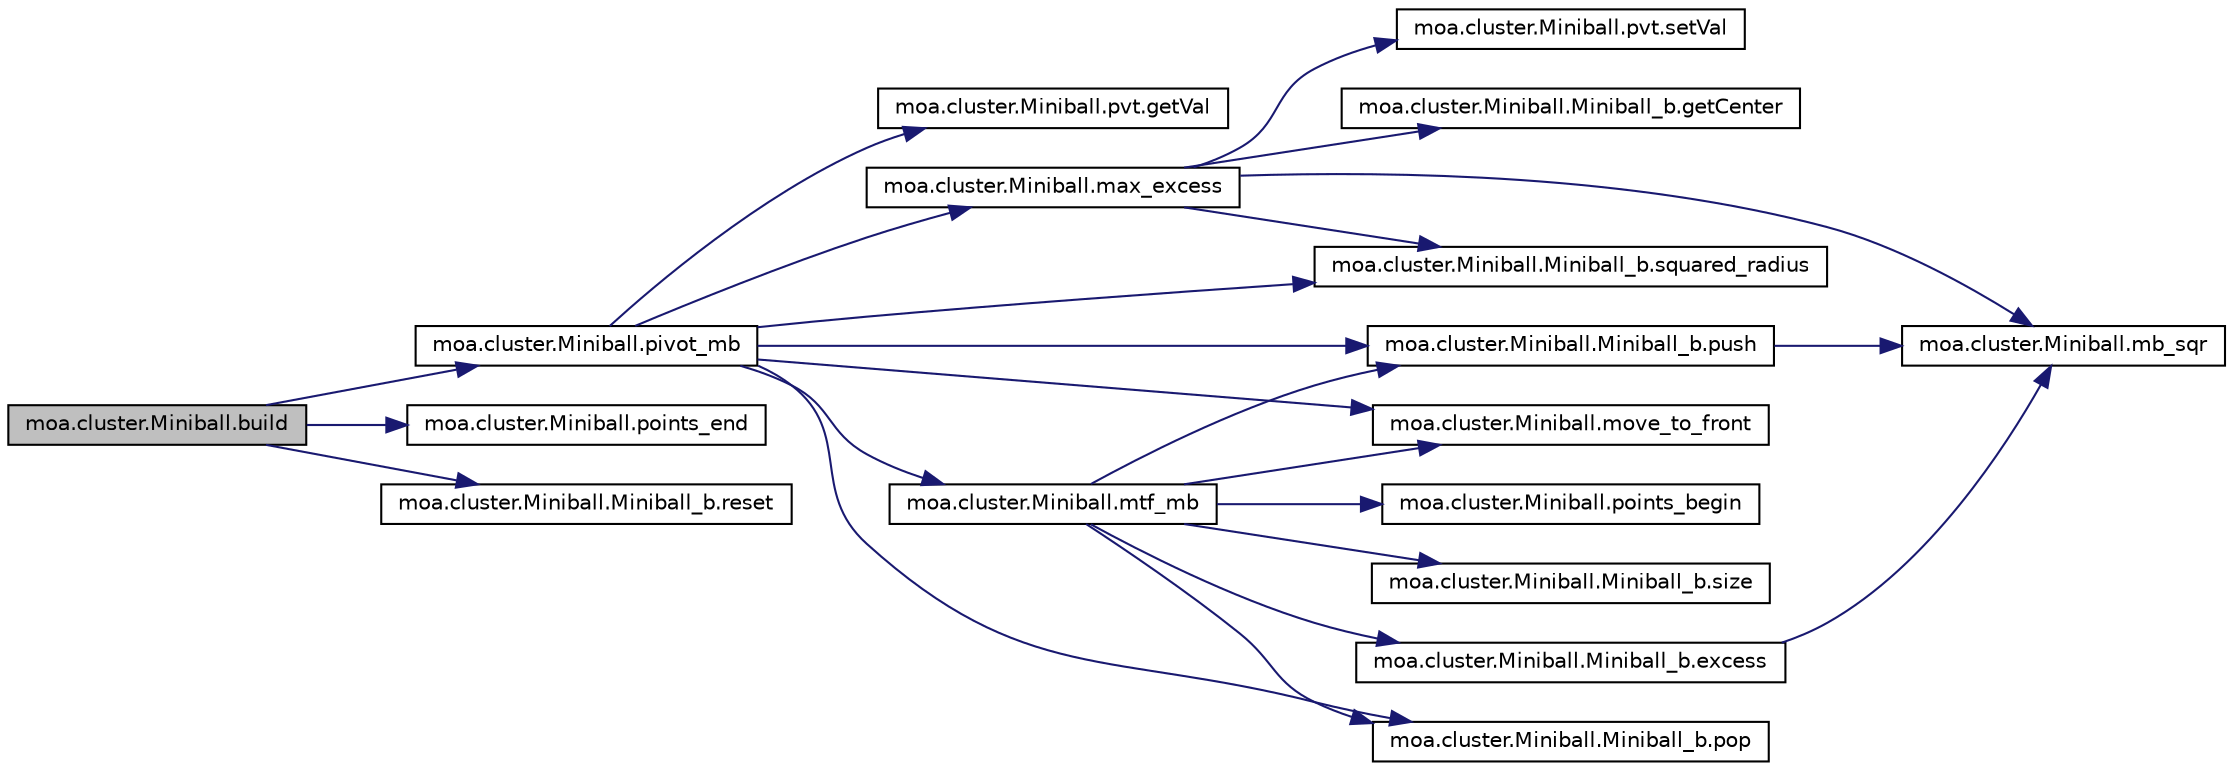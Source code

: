 digraph G
{
  edge [fontname="Helvetica",fontsize="10",labelfontname="Helvetica",labelfontsize="10"];
  node [fontname="Helvetica",fontsize="10",shape=record];
  rankdir=LR;
  Node1 [label="moa.cluster.Miniball.build",height=0.2,width=0.4,color="black", fillcolor="grey75", style="filled" fontcolor="black"];
  Node1 -> Node2 [color="midnightblue",fontsize="10",style="solid",fontname="Helvetica"];
  Node2 [label="moa.cluster.Miniball.pivot_mb",height=0.2,width=0.4,color="black", fillcolor="white", style="filled",URL="$classmoa_1_1cluster_1_1Miniball.html#ac63e75cfc91104da508dbd5205ffd77d"];
  Node2 -> Node3 [color="midnightblue",fontsize="10",style="solid",fontname="Helvetica"];
  Node3 [label="moa.cluster.Miniball.pvt.getVal",height=0.2,width=0.4,color="black", fillcolor="white", style="filled",URL="$classmoa_1_1cluster_1_1Miniball_1_1pvt.html#a6552e03896260537692d738914256400"];
  Node2 -> Node4 [color="midnightblue",fontsize="10",style="solid",fontname="Helvetica"];
  Node4 [label="moa.cluster.Miniball.max_excess",height=0.2,width=0.4,color="black", fillcolor="white", style="filled",URL="$classmoa_1_1cluster_1_1Miniball.html#a12f9cee4075591bcbd88e377c2c5d88f"];
  Node4 -> Node5 [color="midnightblue",fontsize="10",style="solid",fontname="Helvetica"];
  Node5 [label="moa.cluster.Miniball.Miniball_b.getCenter",height=0.2,width=0.4,color="black", fillcolor="white", style="filled",URL="$classmoa_1_1cluster_1_1Miniball_1_1Miniball__b.html#a2352c82b3cd3fedd8922553eaec4003a"];
  Node4 -> Node6 [color="midnightblue",fontsize="10",style="solid",fontname="Helvetica"];
  Node6 [label="moa.cluster.Miniball.mb_sqr",height=0.2,width=0.4,color="black", fillcolor="white", style="filled",URL="$classmoa_1_1cluster_1_1Miniball.html#a39fd7af396a89a96fef2190d7064b8fc"];
  Node4 -> Node7 [color="midnightblue",fontsize="10",style="solid",fontname="Helvetica"];
  Node7 [label="moa.cluster.Miniball.pvt.setVal",height=0.2,width=0.4,color="black", fillcolor="white", style="filled",URL="$classmoa_1_1cluster_1_1Miniball_1_1pvt.html#a928ccf519ed0bd3f74312b2bf1082912"];
  Node4 -> Node8 [color="midnightblue",fontsize="10",style="solid",fontname="Helvetica"];
  Node8 [label="moa.cluster.Miniball.Miniball_b.squared_radius",height=0.2,width=0.4,color="black", fillcolor="white", style="filled",URL="$classmoa_1_1cluster_1_1Miniball_1_1Miniball__b.html#a2d1a374b3d776dadd8f1376875b4c247"];
  Node2 -> Node9 [color="midnightblue",fontsize="10",style="solid",fontname="Helvetica"];
  Node9 [label="moa.cluster.Miniball.move_to_front",height=0.2,width=0.4,color="black", fillcolor="white", style="filled",URL="$classmoa_1_1cluster_1_1Miniball.html#adf51e65375d6c76de72df9ad3d1e68ea"];
  Node2 -> Node10 [color="midnightblue",fontsize="10",style="solid",fontname="Helvetica"];
  Node10 [label="moa.cluster.Miniball.mtf_mb",height=0.2,width=0.4,color="black", fillcolor="white", style="filled",URL="$classmoa_1_1cluster_1_1Miniball.html#adb07ce19e98670fa0ab76031b3aa706a"];
  Node10 -> Node11 [color="midnightblue",fontsize="10",style="solid",fontname="Helvetica"];
  Node11 [label="moa.cluster.Miniball.Miniball_b.excess",height=0.2,width=0.4,color="black", fillcolor="white", style="filled",URL="$classmoa_1_1cluster_1_1Miniball_1_1Miniball__b.html#a8b2d607ebbd7a6a19da5fb444a0a9b78"];
  Node11 -> Node6 [color="midnightblue",fontsize="10",style="solid",fontname="Helvetica"];
  Node10 -> Node9 [color="midnightblue",fontsize="10",style="solid",fontname="Helvetica"];
  Node10 -> Node12 [color="midnightblue",fontsize="10",style="solid",fontname="Helvetica"];
  Node12 [label="moa.cluster.Miniball.points_begin",height=0.2,width=0.4,color="black", fillcolor="white", style="filled",URL="$classmoa_1_1cluster_1_1Miniball.html#ad564ebec0508715b6d48b33b96bc53c7"];
  Node10 -> Node13 [color="midnightblue",fontsize="10",style="solid",fontname="Helvetica"];
  Node13 [label="moa.cluster.Miniball.Miniball_b.pop",height=0.2,width=0.4,color="black", fillcolor="white", style="filled",URL="$classmoa_1_1cluster_1_1Miniball_1_1Miniball__b.html#a92434584bfb0a6b020d13df6476f3762"];
  Node10 -> Node14 [color="midnightblue",fontsize="10",style="solid",fontname="Helvetica"];
  Node14 [label="moa.cluster.Miniball.Miniball_b.push",height=0.2,width=0.4,color="black", fillcolor="white", style="filled",URL="$classmoa_1_1cluster_1_1Miniball_1_1Miniball__b.html#a657fd2185d176d711ceeba5fbb8a8020"];
  Node14 -> Node6 [color="midnightblue",fontsize="10",style="solid",fontname="Helvetica"];
  Node10 -> Node15 [color="midnightblue",fontsize="10",style="solid",fontname="Helvetica"];
  Node15 [label="moa.cluster.Miniball.Miniball_b.size",height=0.2,width=0.4,color="black", fillcolor="white", style="filled",URL="$classmoa_1_1cluster_1_1Miniball_1_1Miniball__b.html#ad55c78365296a44d3920d3f347689979"];
  Node2 -> Node13 [color="midnightblue",fontsize="10",style="solid",fontname="Helvetica"];
  Node2 -> Node14 [color="midnightblue",fontsize="10",style="solid",fontname="Helvetica"];
  Node2 -> Node8 [color="midnightblue",fontsize="10",style="solid",fontname="Helvetica"];
  Node1 -> Node16 [color="midnightblue",fontsize="10",style="solid",fontname="Helvetica"];
  Node16 [label="moa.cluster.Miniball.points_end",height=0.2,width=0.4,color="black", fillcolor="white", style="filled",URL="$classmoa_1_1cluster_1_1Miniball.html#a51f5f4d3a3d215e948b72deb96653805"];
  Node1 -> Node17 [color="midnightblue",fontsize="10",style="solid",fontname="Helvetica"];
  Node17 [label="moa.cluster.Miniball.Miniball_b.reset",height=0.2,width=0.4,color="black", fillcolor="white", style="filled",URL="$classmoa_1_1cluster_1_1Miniball_1_1Miniball__b.html#a57e2085cd868b5f9c20b8ae96240dc1e"];
}
